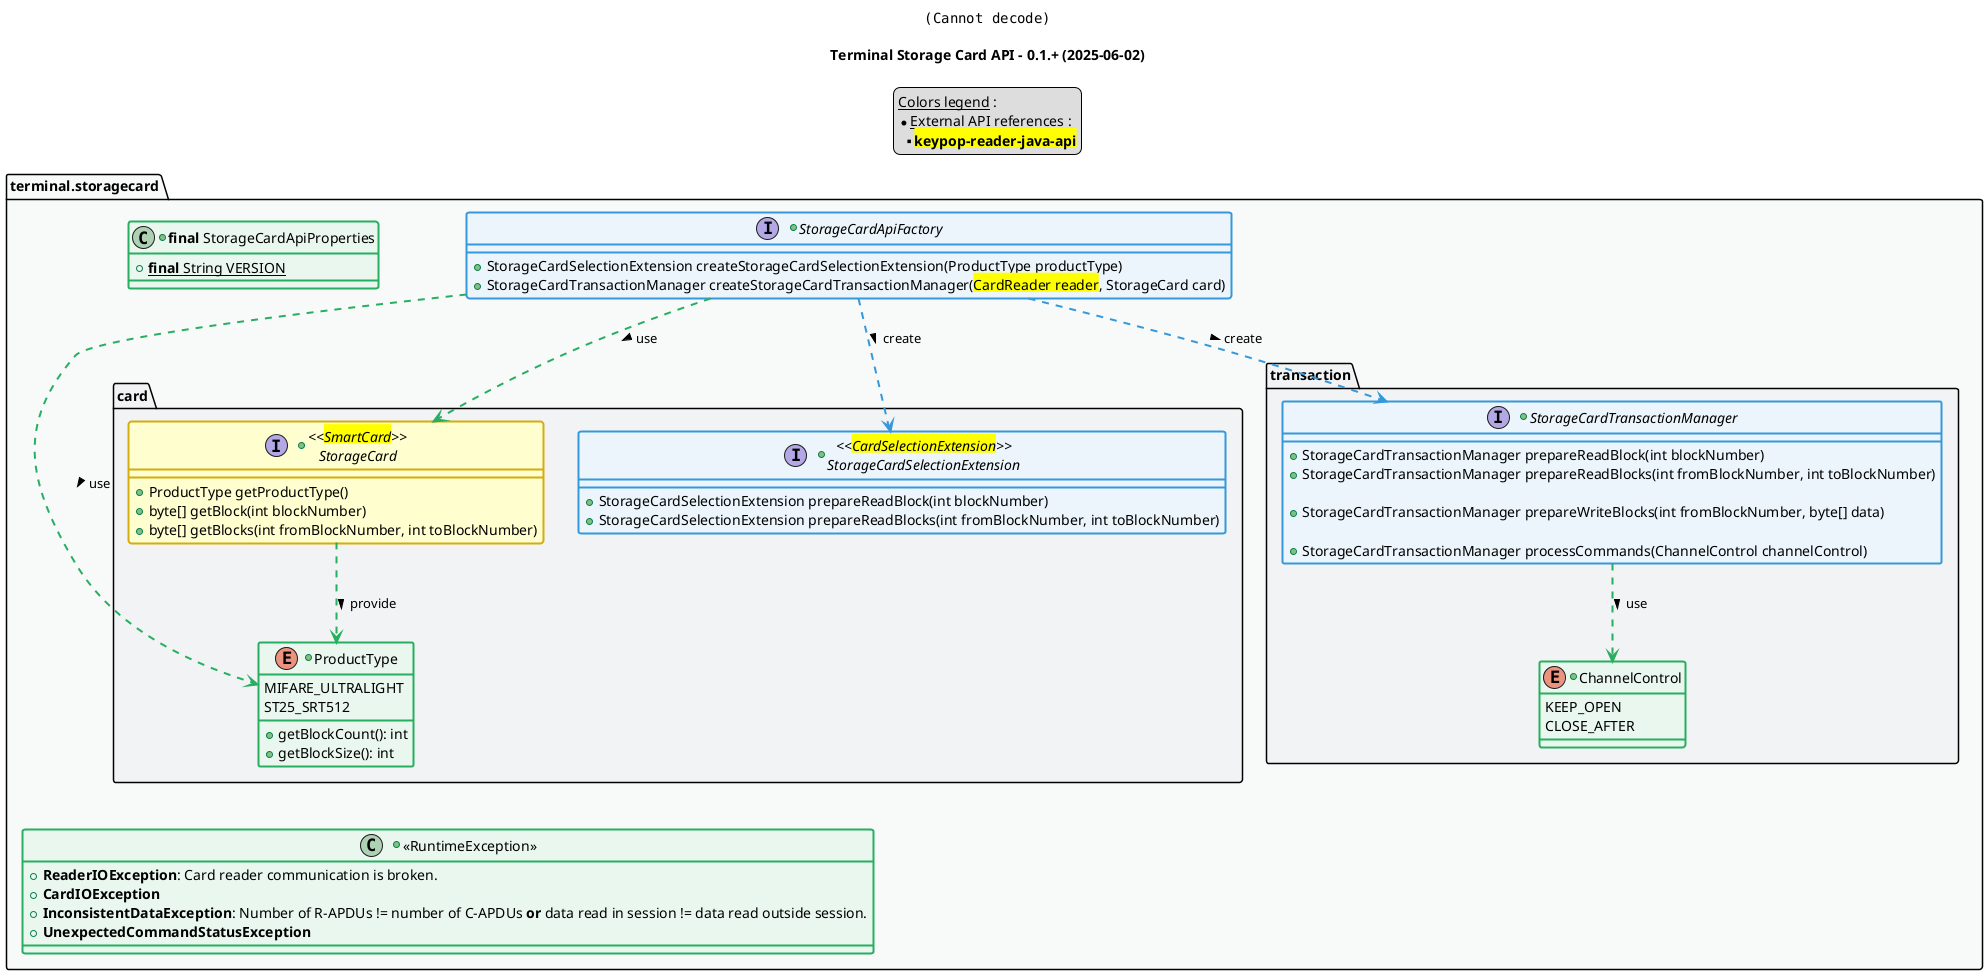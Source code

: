 @startuml
title
    <img:../assets/logo.svg{scale=0.2}>

    Terminal Storage Card API - 0.1.+ (2025-06-02)
end title

' == THEME ==

'Couleurs issues de : https://htmlcolorcodes.com/fr/tableau-de-couleur/tableau-de-couleur-design-plat/
!define C_GREY1 F8F9F9
!define C_GREY2 F2F3F4
!define C_GREY3 E5E7E9
!define C_GREY4 D7DBDD
!define C_GREY5 CACFD2
!define C_GREY6 BDC3C7
!define C_LINK 3498DB
!define C_USE 27AE60

skinparam ClassBorderThickness 2
skinparam ArrowThickness 2

' Yellow
skinparam ClassBackgroundColor #FEFECE
skinparam ClassBorderColor #D4AC0D
' Red
skinparam ClassBackgroundColor<<red>> #FDEDEC
skinparam ClassBorderColor<<red>> #E74C3C
hide <<red>> stereotype
' Purple
skinparam ClassBackgroundColor<<purple>> #F4ECF7
skinparam ClassBorderColor<<purple>> #8E44AD
hide <<purple>> stereotype
' blue
skinparam ClassBackgroundColor<<blue>> #EBF5FB
skinparam ClassBorderColor<<blue>> #3498DB
hide <<blue>> stereotype
' Green
skinparam ClassBackgroundColor<<green>> #E9F7EF
skinparam ClassBorderColor<<green>> #27AE60
hide <<green>> stereotype
' Grey
skinparam ClassBackgroundColor<<grey>> #EAECEE
skinparam ClassBorderColor<<grey>> #2C3E50
hide <<grey>> stereotype

' == CONTENT ==

legend top
    __Colors legend__ :
    * __External API references__ :
    ** <back:yellow>**keypop-reader-java-api**</back>
end legend

package "terminal.storagecard" as root {
    +class "**final** StorageCardApiProperties" as ApiProperties <<green>> {
        +{static} **final** String VERSION
    }
    +interface "StorageCardApiFactory" as StorageCardApiFactory <<blue>> {
        +StorageCardSelectionExtension createStorageCardSelectionExtension(ProductType productType)
        +StorageCardTransactionManager createStorageCardTransactionManager(<back:yellow>CardReader reader</back>, StorageCard card)
    }

    package "card" as card {
        +interface "<<<back:yellow>CardSelectionExtension</back>>>\nStorageCardSelectionExtension" as StorageCardSelectionExtension <<blue>> {
            +StorageCardSelectionExtension prepareReadBlock(int blockNumber)
            +StorageCardSelectionExtension prepareReadBlocks(int fromBlockNumber, int toBlockNumber)
        }
        +interface "<<<back:yellow>SmartCard</back>>>\nStorageCard" as StorageCard {
            +ProductType getProductType()
            +byte[] getBlock(int blockNumber)
            +byte[] getBlocks(int fromBlockNumber, int toBlockNumber)
        }
        +enum "ProductType" as ProductType <<green>> {
            MIFARE_ULTRALIGHT
            ST25_SRT512

            +getBlockCount(): int
            +getBlockSize(): int
        }
    }

    package "transaction" as transaction {
        +interface "StorageCardTransactionManager" as StorageCardTransactionManager <<blue>> {
            +StorageCardTransactionManager prepareReadBlock(int blockNumber)
            +StorageCardTransactionManager prepareReadBlocks(int fromBlockNumber, int toBlockNumber)

            +StorageCardTransactionManager prepareWriteBlocks(int fromBlockNumber, byte[] data)

            +StorageCardTransactionManager processCommands(ChannelControl channelControl)
        }
        +enum "ChannelControl" as ChannelControl <<green>> {
            KEEP_OPEN
            CLOSE_AFTER
        }
    }

    ' Exceptions
    +class "<<RuntimeException>>" as RuntimeException <<green>> {
        +**ReaderIOException**: Card reader communication is broken.
        +**CardIOException**
        +**InconsistentDataException**: Number of R-APDUs != number of C-APDUs **or** data read in session != data read outside session.
        +**UnexpectedCommandStatusException**
    }
}

' Associations
StorageCardApiFactory ..> StorageCardSelectionExtension #C_LINK : create >
StorageCardApiFactory ..> StorageCardTransactionManager #C_LINK : create >
StorageCard ..> ProductType #C_USE : provide >
StorageCardTransactionManager ..> ChannelControl #C_USE : use >
StorageCardApiFactory .right.> StorageCard #C_USE : use >
StorageCardApiFactory .right.> ProductType #C_USE : use >

' == LAYOUT ==

ProductType -[hidden]- RuntimeException

' == STYLE ==

package root #C_GREY1 {}
package root.card #C_GREY2 {}
package root.transaction #C_GREY2 {}

@enduml